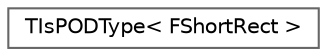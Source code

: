 digraph "Graphical Class Hierarchy"
{
 // INTERACTIVE_SVG=YES
 // LATEX_PDF_SIZE
  bgcolor="transparent";
  edge [fontname=Helvetica,fontsize=10,labelfontname=Helvetica,labelfontsize=10];
  node [fontname=Helvetica,fontsize=10,shape=box,height=0.2,width=0.4];
  rankdir="LR";
  Node0 [id="Node000000",label="TIsPODType\< FShortRect \>",height=0.2,width=0.4,color="grey40", fillcolor="white", style="filled",URL="$dc/d00/structTIsPODType_3_01FShortRect_01_4.html",tooltip=" "];
}
